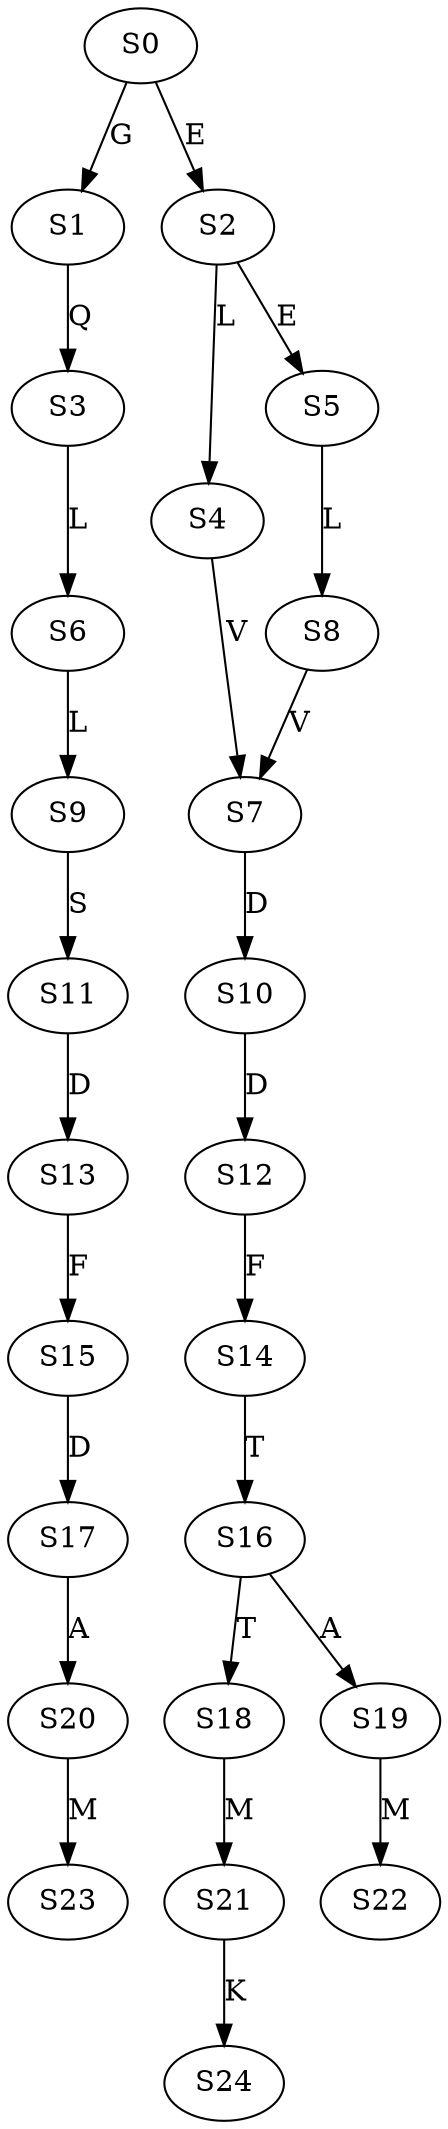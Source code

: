 strict digraph  {
	S0 -> S1 [ label = G ];
	S0 -> S2 [ label = E ];
	S1 -> S3 [ label = Q ];
	S2 -> S4 [ label = L ];
	S2 -> S5 [ label = E ];
	S3 -> S6 [ label = L ];
	S4 -> S7 [ label = V ];
	S5 -> S8 [ label = L ];
	S6 -> S9 [ label = L ];
	S7 -> S10 [ label = D ];
	S8 -> S7 [ label = V ];
	S9 -> S11 [ label = S ];
	S10 -> S12 [ label = D ];
	S11 -> S13 [ label = D ];
	S12 -> S14 [ label = F ];
	S13 -> S15 [ label = F ];
	S14 -> S16 [ label = T ];
	S15 -> S17 [ label = D ];
	S16 -> S18 [ label = T ];
	S16 -> S19 [ label = A ];
	S17 -> S20 [ label = A ];
	S18 -> S21 [ label = M ];
	S19 -> S22 [ label = M ];
	S20 -> S23 [ label = M ];
	S21 -> S24 [ label = K ];
}
